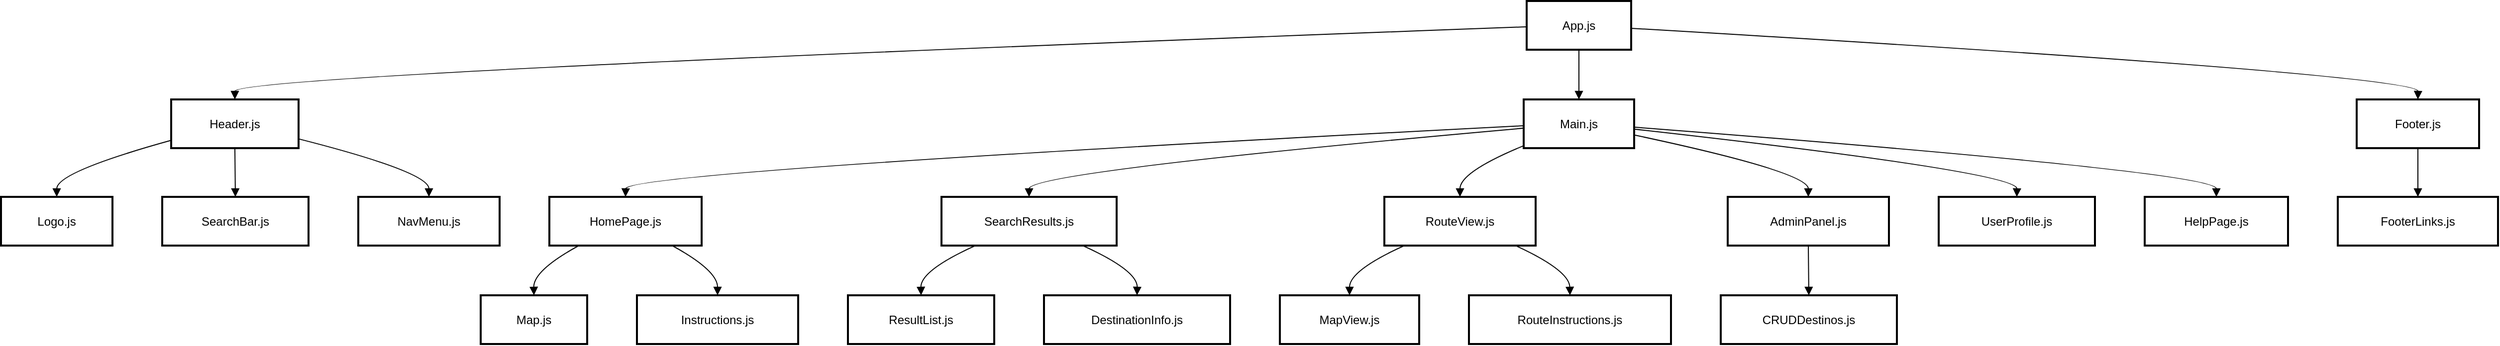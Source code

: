 <mxfile version="24.7.14">
  <diagram name="Page-1" id="juw4tSzDTNCyB4LWfVka">
    <mxGraphModel grid="1" page="1" gridSize="10" guides="1" tooltips="1" connect="1" arrows="1" fold="1" pageScale="1" pageWidth="850" pageHeight="1100" math="0" shadow="0">
      <root>
        <mxCell id="0" />
        <mxCell id="1" parent="0" />
        <mxCell id="CugEwf6VZo9OiKDZDvfF-2" value="App.js" style="whiteSpace=wrap;strokeWidth=2;" vertex="1" parent="1">
          <mxGeometry x="1553" y="90" width="105" height="49" as="geometry" />
        </mxCell>
        <mxCell id="CugEwf6VZo9OiKDZDvfF-3" value="Header.js" style="whiteSpace=wrap;strokeWidth=2;" vertex="1" parent="1">
          <mxGeometry x="191" y="189" width="128" height="49" as="geometry" />
        </mxCell>
        <mxCell id="CugEwf6VZo9OiKDZDvfF-4" value="Main.js" style="whiteSpace=wrap;strokeWidth=2;" vertex="1" parent="1">
          <mxGeometry x="1550" y="189" width="111" height="49" as="geometry" />
        </mxCell>
        <mxCell id="CugEwf6VZo9OiKDZDvfF-5" value="Footer.js" style="whiteSpace=wrap;strokeWidth=2;" vertex="1" parent="1">
          <mxGeometry x="2387" y="189" width="123" height="49" as="geometry" />
        </mxCell>
        <mxCell id="CugEwf6VZo9OiKDZDvfF-6" value="Logo.js" style="whiteSpace=wrap;strokeWidth=2;" vertex="1" parent="1">
          <mxGeometry x="20" y="287" width="112" height="49" as="geometry" />
        </mxCell>
        <mxCell id="CugEwf6VZo9OiKDZDvfF-7" value="SearchBar.js" style="whiteSpace=wrap;strokeWidth=2;" vertex="1" parent="1">
          <mxGeometry x="182" y="287" width="147" height="49" as="geometry" />
        </mxCell>
        <mxCell id="CugEwf6VZo9OiKDZDvfF-8" value="NavMenu.js" style="whiteSpace=wrap;strokeWidth=2;" vertex="1" parent="1">
          <mxGeometry x="379" y="287" width="142" height="49" as="geometry" />
        </mxCell>
        <mxCell id="CugEwf6VZo9OiKDZDvfF-9" value="HomePage.js" style="whiteSpace=wrap;strokeWidth=2;" vertex="1" parent="1">
          <mxGeometry x="571" y="287" width="153" height="49" as="geometry" />
        </mxCell>
        <mxCell id="CugEwf6VZo9OiKDZDvfF-10" value="SearchResults.js" style="whiteSpace=wrap;strokeWidth=2;" vertex="1" parent="1">
          <mxGeometry x="965" y="287" width="176" height="49" as="geometry" />
        </mxCell>
        <mxCell id="CugEwf6VZo9OiKDZDvfF-11" value="RouteView.js" style="whiteSpace=wrap;strokeWidth=2;" vertex="1" parent="1">
          <mxGeometry x="1410" y="287" width="152" height="49" as="geometry" />
        </mxCell>
        <mxCell id="CugEwf6VZo9OiKDZDvfF-12" value="AdminPanel.js" style="whiteSpace=wrap;strokeWidth=2;" vertex="1" parent="1">
          <mxGeometry x="1755" y="287" width="162" height="49" as="geometry" />
        </mxCell>
        <mxCell id="CugEwf6VZo9OiKDZDvfF-13" value="UserProfile.js" style="whiteSpace=wrap;strokeWidth=2;" vertex="1" parent="1">
          <mxGeometry x="1967" y="287" width="157" height="49" as="geometry" />
        </mxCell>
        <mxCell id="CugEwf6VZo9OiKDZDvfF-14" value="HelpPage.js" style="whiteSpace=wrap;strokeWidth=2;" vertex="1" parent="1">
          <mxGeometry x="2174" y="287" width="144" height="49" as="geometry" />
        </mxCell>
        <mxCell id="CugEwf6VZo9OiKDZDvfF-15" value="Map.js" style="whiteSpace=wrap;strokeWidth=2;" vertex="1" parent="1">
          <mxGeometry x="502" y="386" width="107" height="49" as="geometry" />
        </mxCell>
        <mxCell id="CugEwf6VZo9OiKDZDvfF-16" value="Instructions.js" style="whiteSpace=wrap;strokeWidth=2;" vertex="1" parent="1">
          <mxGeometry x="659" y="386" width="162" height="49" as="geometry" />
        </mxCell>
        <mxCell id="CugEwf6VZo9OiKDZDvfF-17" value="ResultList.js" style="whiteSpace=wrap;strokeWidth=2;" vertex="1" parent="1">
          <mxGeometry x="871" y="386" width="147" height="49" as="geometry" />
        </mxCell>
        <mxCell id="CugEwf6VZo9OiKDZDvfF-18" value="DestinationInfo.js" style="whiteSpace=wrap;strokeWidth=2;" vertex="1" parent="1">
          <mxGeometry x="1068" y="386" width="187" height="49" as="geometry" />
        </mxCell>
        <mxCell id="CugEwf6VZo9OiKDZDvfF-19" value="MapView.js" style="whiteSpace=wrap;strokeWidth=2;" vertex="1" parent="1">
          <mxGeometry x="1305" y="386" width="140" height="49" as="geometry" />
        </mxCell>
        <mxCell id="CugEwf6VZo9OiKDZDvfF-20" value="RouteInstructions.js" style="whiteSpace=wrap;strokeWidth=2;" vertex="1" parent="1">
          <mxGeometry x="1495" y="386" width="203" height="49" as="geometry" />
        </mxCell>
        <mxCell id="CugEwf6VZo9OiKDZDvfF-21" value="CRUDDestinos.js" style="whiteSpace=wrap;strokeWidth=2;" vertex="1" parent="1">
          <mxGeometry x="1748" y="386" width="177" height="49" as="geometry" />
        </mxCell>
        <mxCell id="CugEwf6VZo9OiKDZDvfF-22" value="FooterLinks.js" style="whiteSpace=wrap;strokeWidth=2;" vertex="1" parent="1">
          <mxGeometry x="2368" y="287" width="161" height="49" as="geometry" />
        </mxCell>
        <mxCell id="CugEwf6VZo9OiKDZDvfF-23" value="" style="curved=1;startArrow=none;endArrow=block;exitX=0;exitY=0.53;entryX=0.5;entryY=-0.01;rounded=0;" edge="1" parent="1" source="CugEwf6VZo9OiKDZDvfF-2" target="CugEwf6VZo9OiKDZDvfF-3">
          <mxGeometry relative="1" as="geometry">
            <Array as="points">
              <mxPoint x="255" y="164" />
            </Array>
          </mxGeometry>
        </mxCell>
        <mxCell id="CugEwf6VZo9OiKDZDvfF-24" value="" style="curved=1;startArrow=none;endArrow=block;exitX=0.5;exitY=0.99;entryX=0.5;entryY=-0.01;rounded=0;" edge="1" parent="1" source="CugEwf6VZo9OiKDZDvfF-2" target="CugEwf6VZo9OiKDZDvfF-4">
          <mxGeometry relative="1" as="geometry">
            <Array as="points" />
          </mxGeometry>
        </mxCell>
        <mxCell id="CugEwf6VZo9OiKDZDvfF-25" value="" style="curved=1;startArrow=none;endArrow=block;exitX=1;exitY=0.56;entryX=0.5;entryY=-0.01;rounded=0;" edge="1" parent="1" source="CugEwf6VZo9OiKDZDvfF-2" target="CugEwf6VZo9OiKDZDvfF-5">
          <mxGeometry relative="1" as="geometry">
            <Array as="points">
              <mxPoint x="2449" y="164" />
            </Array>
          </mxGeometry>
        </mxCell>
        <mxCell id="CugEwf6VZo9OiKDZDvfF-26" value="" style="curved=1;startArrow=none;endArrow=block;exitX=0;exitY=0.84;entryX=0.5;entryY=0;rounded=0;" edge="1" parent="1" source="CugEwf6VZo9OiKDZDvfF-3" target="CugEwf6VZo9OiKDZDvfF-6">
          <mxGeometry relative="1" as="geometry">
            <Array as="points">
              <mxPoint x="76" y="262" />
            </Array>
          </mxGeometry>
        </mxCell>
        <mxCell id="CugEwf6VZo9OiKDZDvfF-27" value="" style="curved=1;startArrow=none;endArrow=block;exitX=0.5;exitY=0.98;entryX=0.5;entryY=0;rounded=0;" edge="1" parent="1" source="CugEwf6VZo9OiKDZDvfF-3" target="CugEwf6VZo9OiKDZDvfF-7">
          <mxGeometry relative="1" as="geometry">
            <Array as="points" />
          </mxGeometry>
        </mxCell>
        <mxCell id="CugEwf6VZo9OiKDZDvfF-28" value="" style="curved=1;startArrow=none;endArrow=block;exitX=1;exitY=0.81;entryX=0.5;entryY=0;rounded=0;" edge="1" parent="1" source="CugEwf6VZo9OiKDZDvfF-3" target="CugEwf6VZo9OiKDZDvfF-8">
          <mxGeometry relative="1" as="geometry">
            <Array as="points">
              <mxPoint x="450" y="262" />
            </Array>
          </mxGeometry>
        </mxCell>
        <mxCell id="CugEwf6VZo9OiKDZDvfF-29" value="" style="curved=1;startArrow=none;endArrow=block;exitX=0;exitY=0.54;entryX=0.5;entryY=0;rounded=0;" edge="1" parent="1" source="CugEwf6VZo9OiKDZDvfF-4" target="CugEwf6VZo9OiKDZDvfF-9">
          <mxGeometry relative="1" as="geometry">
            <Array as="points">
              <mxPoint x="648" y="262" />
            </Array>
          </mxGeometry>
        </mxCell>
        <mxCell id="CugEwf6VZo9OiKDZDvfF-30" value="" style="curved=1;startArrow=none;endArrow=block;exitX=0;exitY=0.59;entryX=0.5;entryY=0;rounded=0;" edge="1" parent="1" source="CugEwf6VZo9OiKDZDvfF-4" target="CugEwf6VZo9OiKDZDvfF-10">
          <mxGeometry relative="1" as="geometry">
            <Array as="points">
              <mxPoint x="1053" y="262" />
            </Array>
          </mxGeometry>
        </mxCell>
        <mxCell id="CugEwf6VZo9OiKDZDvfF-31" value="" style="curved=1;startArrow=none;endArrow=block;exitX=0;exitY=0.95;entryX=0.5;entryY=0;rounded=0;" edge="1" parent="1" source="CugEwf6VZo9OiKDZDvfF-4" target="CugEwf6VZo9OiKDZDvfF-11">
          <mxGeometry relative="1" as="geometry">
            <Array as="points">
              <mxPoint x="1486" y="262" />
            </Array>
          </mxGeometry>
        </mxCell>
        <mxCell id="CugEwf6VZo9OiKDZDvfF-32" value="" style="curved=1;startArrow=none;endArrow=block;exitX=1;exitY=0.73;entryX=0.5;entryY=0;rounded=0;" edge="1" parent="1" source="CugEwf6VZo9OiKDZDvfF-4" target="CugEwf6VZo9OiKDZDvfF-12">
          <mxGeometry relative="1" as="geometry">
            <Array as="points">
              <mxPoint x="1836" y="262" />
            </Array>
          </mxGeometry>
        </mxCell>
        <mxCell id="CugEwf6VZo9OiKDZDvfF-33" value="" style="curved=1;startArrow=none;endArrow=block;exitX=1;exitY=0.61;entryX=0.5;entryY=0;rounded=0;" edge="1" parent="1" source="CugEwf6VZo9OiKDZDvfF-4" target="CugEwf6VZo9OiKDZDvfF-13">
          <mxGeometry relative="1" as="geometry">
            <Array as="points">
              <mxPoint x="2046" y="262" />
            </Array>
          </mxGeometry>
        </mxCell>
        <mxCell id="CugEwf6VZo9OiKDZDvfF-34" value="" style="curved=1;startArrow=none;endArrow=block;exitX=1;exitY=0.57;entryX=0.5;entryY=0;rounded=0;" edge="1" parent="1" source="CugEwf6VZo9OiKDZDvfF-4" target="CugEwf6VZo9OiKDZDvfF-14">
          <mxGeometry relative="1" as="geometry">
            <Array as="points">
              <mxPoint x="2246" y="262" />
            </Array>
          </mxGeometry>
        </mxCell>
        <mxCell id="CugEwf6VZo9OiKDZDvfF-35" value="" style="curved=1;startArrow=none;endArrow=block;exitX=0.2;exitY=0.99;entryX=0.5;entryY=-0.01;rounded=0;" edge="1" parent="1" source="CugEwf6VZo9OiKDZDvfF-9" target="CugEwf6VZo9OiKDZDvfF-15">
          <mxGeometry relative="1" as="geometry">
            <Array as="points">
              <mxPoint x="555" y="361" />
            </Array>
          </mxGeometry>
        </mxCell>
        <mxCell id="CugEwf6VZo9OiKDZDvfF-36" value="" style="curved=1;startArrow=none;endArrow=block;exitX=0.8;exitY=0.99;entryX=0.5;entryY=-0.01;rounded=0;" edge="1" parent="1" source="CugEwf6VZo9OiKDZDvfF-9" target="CugEwf6VZo9OiKDZDvfF-16">
          <mxGeometry relative="1" as="geometry">
            <Array as="points">
              <mxPoint x="740" y="361" />
            </Array>
          </mxGeometry>
        </mxCell>
        <mxCell id="CugEwf6VZo9OiKDZDvfF-37" value="" style="curved=1;startArrow=none;endArrow=block;exitX=0.2;exitY=0.99;entryX=0.5;entryY=-0.01;rounded=0;" edge="1" parent="1" source="CugEwf6VZo9OiKDZDvfF-10" target="CugEwf6VZo9OiKDZDvfF-17">
          <mxGeometry relative="1" as="geometry">
            <Array as="points">
              <mxPoint x="944" y="361" />
            </Array>
          </mxGeometry>
        </mxCell>
        <mxCell id="CugEwf6VZo9OiKDZDvfF-38" value="" style="curved=1;startArrow=none;endArrow=block;exitX=0.8;exitY=0.99;entryX=0.5;entryY=-0.01;rounded=0;" edge="1" parent="1" source="CugEwf6VZo9OiKDZDvfF-10" target="CugEwf6VZo9OiKDZDvfF-18">
          <mxGeometry relative="1" as="geometry">
            <Array as="points">
              <mxPoint x="1162" y="361" />
            </Array>
          </mxGeometry>
        </mxCell>
        <mxCell id="CugEwf6VZo9OiKDZDvfF-39" value="" style="curved=1;startArrow=none;endArrow=block;exitX=0.14;exitY=0.99;entryX=0.5;entryY=-0.01;rounded=0;" edge="1" parent="1" source="CugEwf6VZo9OiKDZDvfF-11" target="CugEwf6VZo9OiKDZDvfF-19">
          <mxGeometry relative="1" as="geometry">
            <Array as="points">
              <mxPoint x="1375" y="361" />
            </Array>
          </mxGeometry>
        </mxCell>
        <mxCell id="CugEwf6VZo9OiKDZDvfF-40" value="" style="curved=1;startArrow=none;endArrow=block;exitX=0.86;exitY=0.99;entryX=0.5;entryY=-0.01;rounded=0;" edge="1" parent="1" source="CugEwf6VZo9OiKDZDvfF-11" target="CugEwf6VZo9OiKDZDvfF-20">
          <mxGeometry relative="1" as="geometry">
            <Array as="points">
              <mxPoint x="1596" y="361" />
            </Array>
          </mxGeometry>
        </mxCell>
        <mxCell id="CugEwf6VZo9OiKDZDvfF-41" value="" style="curved=1;startArrow=none;endArrow=block;exitX=0.5;exitY=0.99;entryX=0.5;entryY=-0.01;rounded=0;" edge="1" parent="1" source="CugEwf6VZo9OiKDZDvfF-12" target="CugEwf6VZo9OiKDZDvfF-21">
          <mxGeometry relative="1" as="geometry">
            <Array as="points" />
          </mxGeometry>
        </mxCell>
        <mxCell id="CugEwf6VZo9OiKDZDvfF-42" value="" style="curved=1;startArrow=none;endArrow=block;exitX=0.5;exitY=0.98;entryX=0.5;entryY=0;rounded=0;" edge="1" parent="1" source="CugEwf6VZo9OiKDZDvfF-5" target="CugEwf6VZo9OiKDZDvfF-22">
          <mxGeometry relative="1" as="geometry">
            <Array as="points" />
          </mxGeometry>
        </mxCell>
      </root>
    </mxGraphModel>
  </diagram>
</mxfile>
